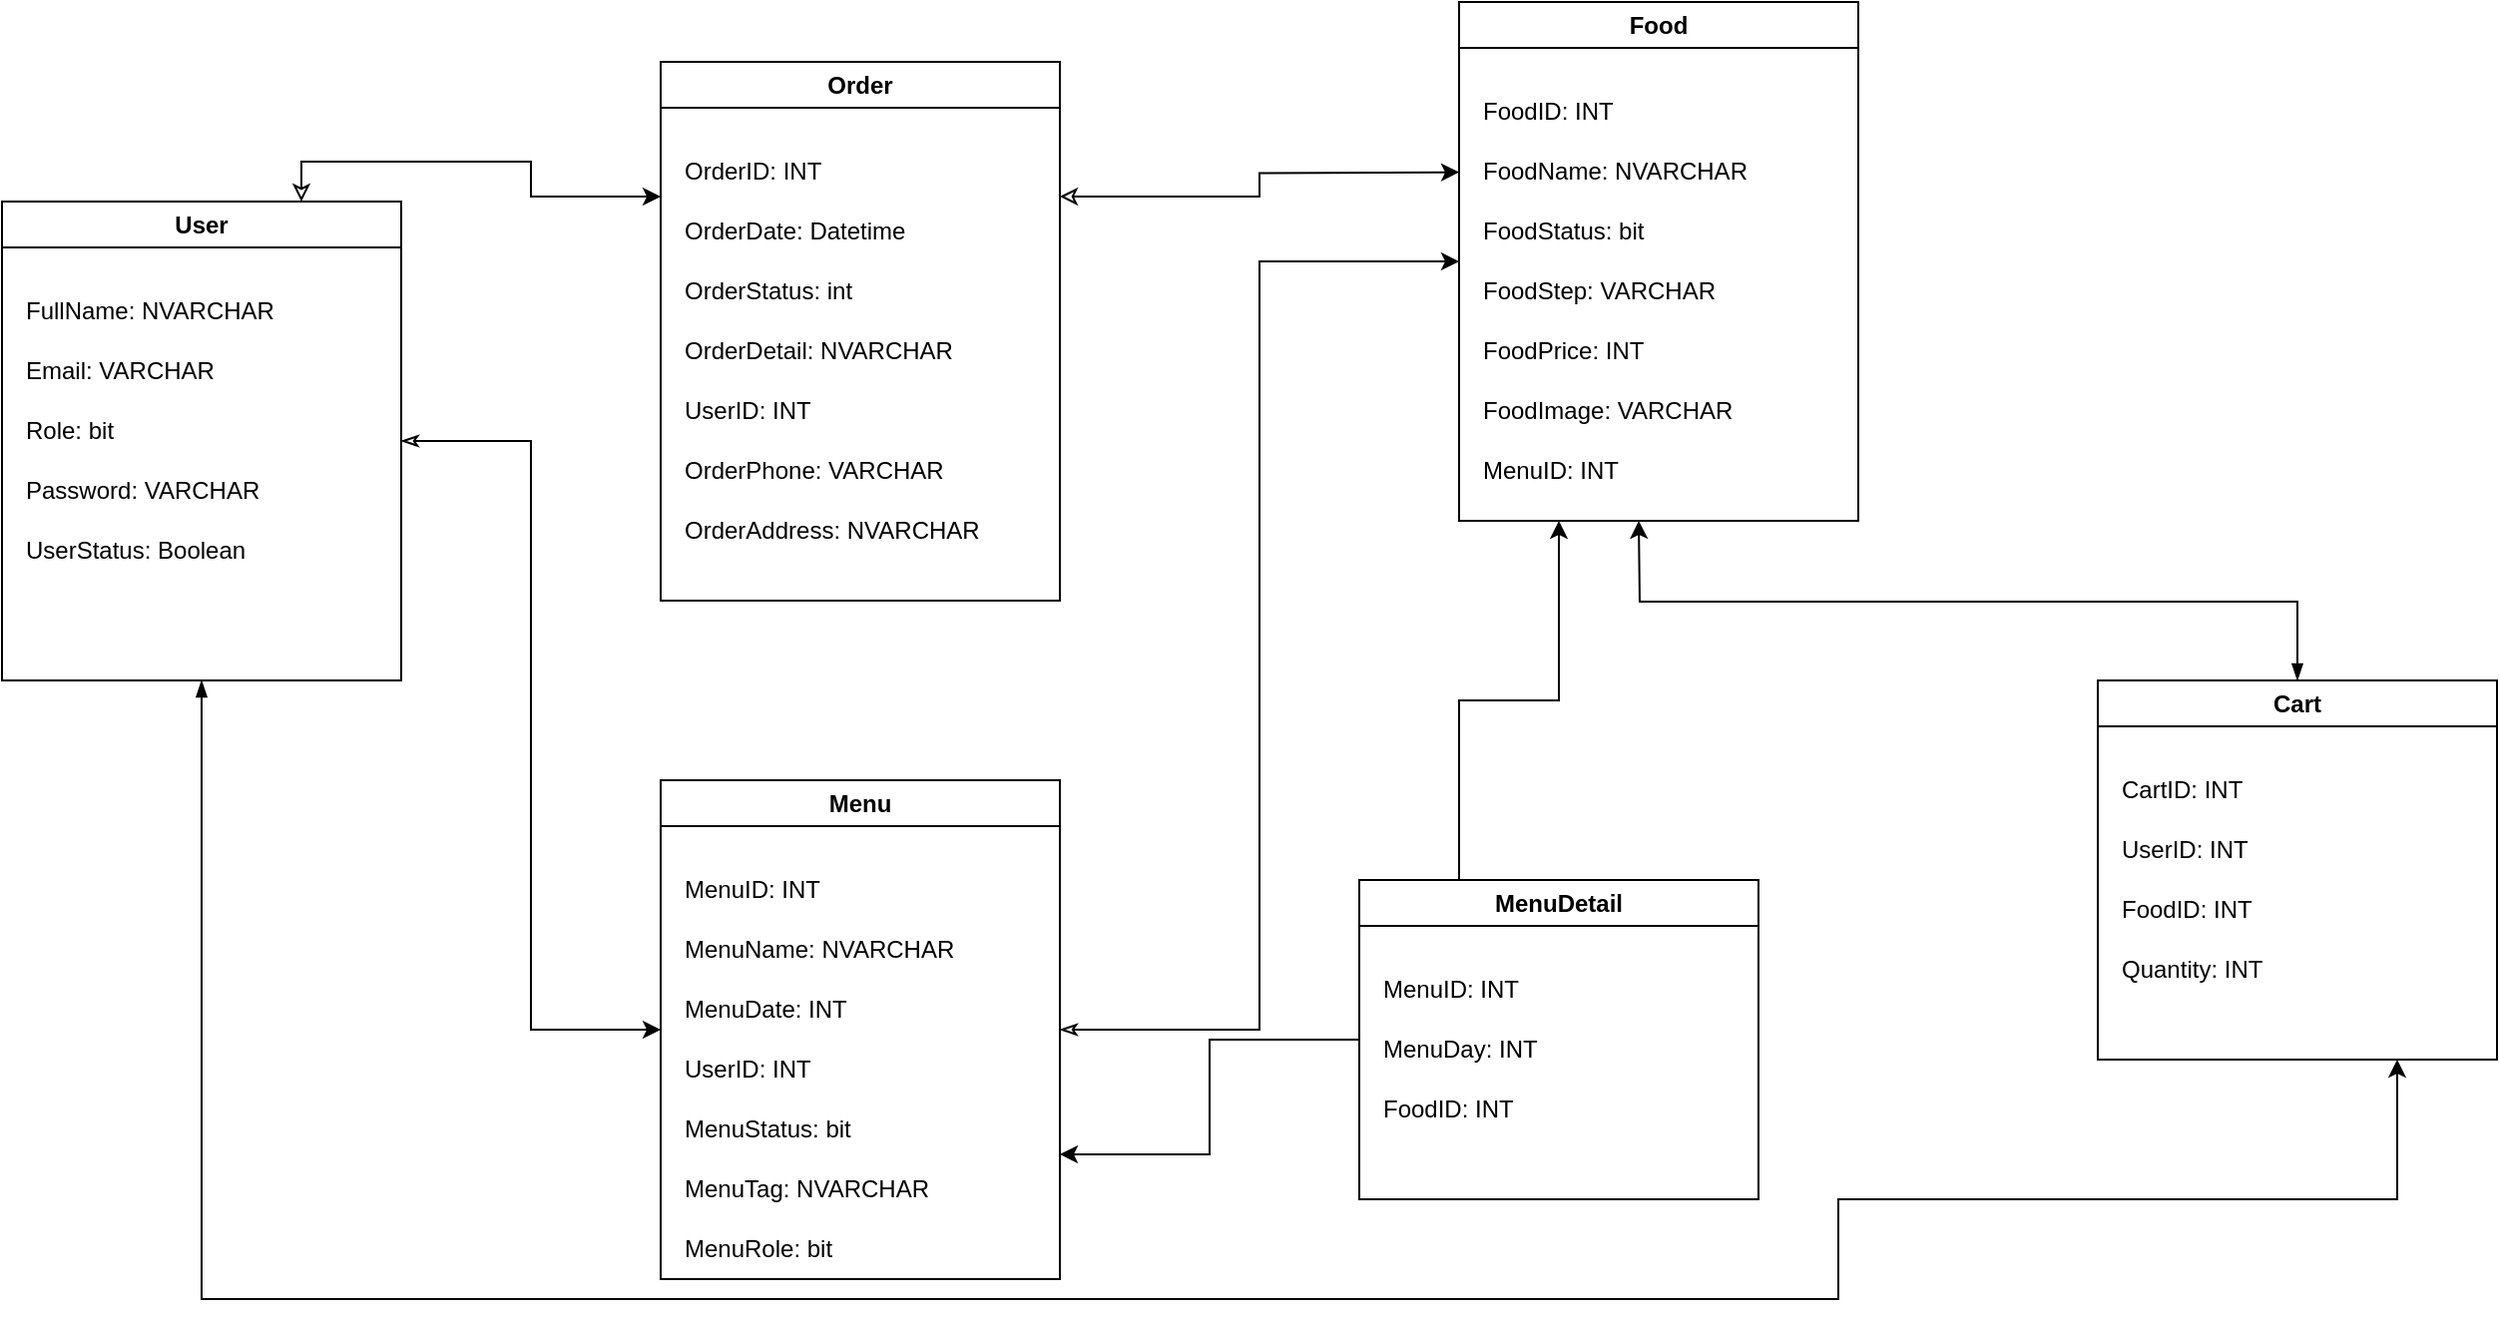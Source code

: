 <mxfile version="24.1.0" type="device">
  <diagram id="C5RBs43oDa-KdzZeNtuy" name="Page-1">
    <mxGraphModel dx="867" dy="827" grid="1" gridSize="10" guides="1" tooltips="1" connect="1" arrows="1" fold="1" page="1" pageScale="1" pageWidth="700" pageHeight="1000" math="0" shadow="0">
      <root>
        <mxCell id="WIyWlLk6GJQsqaUBKTNV-0" />
        <mxCell id="WIyWlLk6GJQsqaUBKTNV-1" parent="WIyWlLk6GJQsqaUBKTNV-0" />
        <mxCell id="eBe9NrjVwhEct2kou5ef-25" style="edgeStyle=orthogonalEdgeStyle;rounded=0;orthogonalLoop=1;jettySize=auto;html=1;exitX=0.75;exitY=0;exitDx=0;exitDy=0;entryX=0;entryY=0.25;entryDx=0;entryDy=0;startArrow=classic;startFill=0;" parent="WIyWlLk6GJQsqaUBKTNV-1" source="wlzenyJbIIAM9l0T2x9z-0" target="eBe9NrjVwhEct2kou5ef-16" edge="1">
          <mxGeometry relative="1" as="geometry" />
        </mxCell>
        <mxCell id="eBe9NrjVwhEct2kou5ef-26" style="edgeStyle=orthogonalEdgeStyle;rounded=0;orthogonalLoop=1;jettySize=auto;html=1;exitX=1;exitY=0.5;exitDx=0;exitDy=0;entryX=0;entryY=0.5;entryDx=0;entryDy=0;startArrow=classicThin;startFill=0;" parent="WIyWlLk6GJQsqaUBKTNV-1" source="wlzenyJbIIAM9l0T2x9z-0" target="wlzenyJbIIAM9l0T2x9z-10" edge="1">
          <mxGeometry relative="1" as="geometry" />
        </mxCell>
        <mxCell id="eBe9NrjVwhEct2kou5ef-47" style="edgeStyle=orthogonalEdgeStyle;rounded=0;orthogonalLoop=1;jettySize=auto;html=1;exitX=0.5;exitY=1;exitDx=0;exitDy=0;entryX=0.75;entryY=1;entryDx=0;entryDy=0;startArrow=blockThin;startFill=1;" parent="WIyWlLk6GJQsqaUBKTNV-1" source="wlzenyJbIIAM9l0T2x9z-0" target="eBe9NrjVwhEct2kou5ef-30" edge="1">
          <mxGeometry relative="1" as="geometry">
            <Array as="points">
              <mxPoint x="210" y="740" />
              <mxPoint x="1030" y="740" />
              <mxPoint x="1030" y="690" />
              <mxPoint x="1310" y="690" />
            </Array>
          </mxGeometry>
        </mxCell>
        <mxCell id="wlzenyJbIIAM9l0T2x9z-0" value="User" style="swimlane;whiteSpace=wrap;html=1;" parent="WIyWlLk6GJQsqaUBKTNV-1" vertex="1">
          <mxGeometry x="110" y="190" width="200" height="240" as="geometry" />
        </mxCell>
        <mxCell id="wlzenyJbIIAM9l0T2x9z-3" value="FullName: NVARCHAR" style="text;html=1;align=left;verticalAlign=middle;whiteSpace=wrap;rounded=0;" parent="wlzenyJbIIAM9l0T2x9z-0" vertex="1">
          <mxGeometry x="10" y="40" width="160" height="30" as="geometry" />
        </mxCell>
        <mxCell id="wlzenyJbIIAM9l0T2x9z-4" value="Email: VARCHAR" style="text;html=1;align=left;verticalAlign=middle;whiteSpace=wrap;rounded=0;" parent="wlzenyJbIIAM9l0T2x9z-0" vertex="1">
          <mxGeometry x="10" y="70" width="160" height="30" as="geometry" />
        </mxCell>
        <mxCell id="wlzenyJbIIAM9l0T2x9z-5" value="Role: bit" style="text;html=1;align=left;verticalAlign=middle;whiteSpace=wrap;rounded=0;" parent="wlzenyJbIIAM9l0T2x9z-0" vertex="1">
          <mxGeometry x="10" y="100" width="160" height="30" as="geometry" />
        </mxCell>
        <mxCell id="wlzenyJbIIAM9l0T2x9z-6" value="Password: VARCHAR" style="text;html=1;align=left;verticalAlign=middle;whiteSpace=wrap;rounded=0;" parent="wlzenyJbIIAM9l0T2x9z-0" vertex="1">
          <mxGeometry x="10" y="130" width="160" height="30" as="geometry" />
        </mxCell>
        <mxCell id="wlzenyJbIIAM9l0T2x9z-9" value="UserStatus: Boolean" style="text;html=1;align=left;verticalAlign=middle;whiteSpace=wrap;rounded=0;" parent="wlzenyJbIIAM9l0T2x9z-0" vertex="1">
          <mxGeometry x="10" y="160" width="160" height="30" as="geometry" />
        </mxCell>
        <mxCell id="eBe9NrjVwhEct2kou5ef-28" style="edgeStyle=orthogonalEdgeStyle;rounded=0;orthogonalLoop=1;jettySize=auto;html=1;exitX=1;exitY=0.5;exitDx=0;exitDy=0;entryX=0;entryY=0.5;entryDx=0;entryDy=0;startArrow=classicThin;startFill=0;" parent="WIyWlLk6GJQsqaUBKTNV-1" source="wlzenyJbIIAM9l0T2x9z-10" target="eBe9NrjVwhEct2kou5ef-0" edge="1">
          <mxGeometry relative="1" as="geometry" />
        </mxCell>
        <mxCell id="wlzenyJbIIAM9l0T2x9z-10" value="Menu" style="swimlane;whiteSpace=wrap;html=1;" parent="WIyWlLk6GJQsqaUBKTNV-1" vertex="1">
          <mxGeometry x="440" y="480" width="200" height="250" as="geometry" />
        </mxCell>
        <mxCell id="wlzenyJbIIAM9l0T2x9z-11" value="MenuID: INT" style="text;html=1;align=left;verticalAlign=middle;whiteSpace=wrap;rounded=0;" parent="wlzenyJbIIAM9l0T2x9z-10" vertex="1">
          <mxGeometry x="10" y="40" width="160" height="30" as="geometry" />
        </mxCell>
        <mxCell id="wlzenyJbIIAM9l0T2x9z-13" value="MenuDate: INT" style="text;html=1;align=left;verticalAlign=middle;whiteSpace=wrap;rounded=0;" parent="wlzenyJbIIAM9l0T2x9z-10" vertex="1">
          <mxGeometry x="10" y="100" width="160" height="30" as="geometry" />
        </mxCell>
        <mxCell id="wlzenyJbIIAM9l0T2x9z-14" value="UserID: INT" style="text;html=1;align=left;verticalAlign=middle;whiteSpace=wrap;rounded=0;" parent="wlzenyJbIIAM9l0T2x9z-10" vertex="1">
          <mxGeometry x="10" y="130" width="160" height="30" as="geometry" />
        </mxCell>
        <mxCell id="2pTqiuVihy7p_YKLxnr8-0" value="MenuName: NVARCHAR" style="text;html=1;align=left;verticalAlign=middle;whiteSpace=wrap;rounded=0;" parent="wlzenyJbIIAM9l0T2x9z-10" vertex="1">
          <mxGeometry x="10" y="70" width="160" height="30" as="geometry" />
        </mxCell>
        <mxCell id="2pTqiuVihy7p_YKLxnr8-1" value="MenuStatus: bit" style="text;html=1;align=left;verticalAlign=middle;whiteSpace=wrap;rounded=0;" parent="wlzenyJbIIAM9l0T2x9z-10" vertex="1">
          <mxGeometry x="10" y="160" width="160" height="30" as="geometry" />
        </mxCell>
        <mxCell id="q6uzo9C-Sv_VozJGh8H0-0" value="MenuTag: NVARCHAR" style="text;html=1;align=left;verticalAlign=middle;whiteSpace=wrap;rounded=0;" parent="wlzenyJbIIAM9l0T2x9z-10" vertex="1">
          <mxGeometry x="10" y="190" width="160" height="30" as="geometry" />
        </mxCell>
        <mxCell id="o4VuAXOLUMuQ_52cpI4a-2" value="MenuRole: bit" style="text;html=1;align=left;verticalAlign=middle;whiteSpace=wrap;rounded=0;" vertex="1" parent="wlzenyJbIIAM9l0T2x9z-10">
          <mxGeometry x="10" y="220" width="160" height="30" as="geometry" />
        </mxCell>
        <mxCell id="eBe9NrjVwhEct2kou5ef-0" value="Food" style="swimlane;whiteSpace=wrap;html=1;" parent="WIyWlLk6GJQsqaUBKTNV-1" vertex="1">
          <mxGeometry x="840" y="90" width="200" height="260" as="geometry" />
        </mxCell>
        <mxCell id="eBe9NrjVwhEct2kou5ef-1" value="FoodID: INT" style="text;html=1;align=left;verticalAlign=middle;whiteSpace=wrap;rounded=0;" parent="eBe9NrjVwhEct2kou5ef-0" vertex="1">
          <mxGeometry x="10" y="40" width="160" height="30" as="geometry" />
        </mxCell>
        <mxCell id="eBe9NrjVwhEct2kou5ef-2" value="FoodName: NVARCHAR" style="text;html=1;align=left;verticalAlign=middle;whiteSpace=wrap;rounded=0;" parent="eBe9NrjVwhEct2kou5ef-0" vertex="1">
          <mxGeometry x="10" y="70" width="160" height="30" as="geometry" />
        </mxCell>
        <mxCell id="eBe9NrjVwhEct2kou5ef-3" value="FoodStatus: bit" style="text;html=1;align=left;verticalAlign=middle;whiteSpace=wrap;rounded=0;" parent="eBe9NrjVwhEct2kou5ef-0" vertex="1">
          <mxGeometry x="10" y="100" width="160" height="30" as="geometry" />
        </mxCell>
        <mxCell id="eBe9NrjVwhEct2kou5ef-5" value="FoodStep: VARCHAR" style="text;html=1;align=left;verticalAlign=middle;whiteSpace=wrap;rounded=0;" parent="eBe9NrjVwhEct2kou5ef-0" vertex="1">
          <mxGeometry x="10" y="130" width="160" height="30" as="geometry" />
        </mxCell>
        <mxCell id="eBe9NrjVwhEct2kou5ef-15" value="FoodPrice: INT" style="text;html=1;align=left;verticalAlign=middle;whiteSpace=wrap;rounded=0;" parent="eBe9NrjVwhEct2kou5ef-0" vertex="1">
          <mxGeometry x="10" y="160" width="160" height="30" as="geometry" />
        </mxCell>
        <mxCell id="iK7r8L6nQ7AS_cM26z_x-0" value="FoodImage: VARCHAR" style="text;html=1;align=left;verticalAlign=middle;whiteSpace=wrap;rounded=0;" parent="eBe9NrjVwhEct2kou5ef-0" vertex="1">
          <mxGeometry x="10" y="190" width="160" height="30" as="geometry" />
        </mxCell>
        <mxCell id="o4VuAXOLUMuQ_52cpI4a-3" value="MenuID: INT" style="text;html=1;align=left;verticalAlign=middle;whiteSpace=wrap;rounded=0;" vertex="1" parent="eBe9NrjVwhEct2kou5ef-0">
          <mxGeometry x="10" y="220" width="160" height="30" as="geometry" />
        </mxCell>
        <mxCell id="eBe9NrjVwhEct2kou5ef-27" style="edgeStyle=orthogonalEdgeStyle;rounded=0;orthogonalLoop=1;jettySize=auto;html=1;exitX=1;exitY=0.25;exitDx=0;exitDy=0;startArrow=classic;startFill=0;" parent="WIyWlLk6GJQsqaUBKTNV-1" source="eBe9NrjVwhEct2kou5ef-16" edge="1">
          <mxGeometry relative="1" as="geometry">
            <mxPoint x="840" y="175.308" as="targetPoint" />
          </mxGeometry>
        </mxCell>
        <mxCell id="eBe9NrjVwhEct2kou5ef-16" value="Order" style="swimlane;whiteSpace=wrap;html=1;" parent="WIyWlLk6GJQsqaUBKTNV-1" vertex="1">
          <mxGeometry x="440" y="120" width="200" height="270" as="geometry" />
        </mxCell>
        <mxCell id="eBe9NrjVwhEct2kou5ef-17" value="OrderID: INT" style="text;html=1;align=left;verticalAlign=middle;whiteSpace=wrap;rounded=0;" parent="eBe9NrjVwhEct2kou5ef-16" vertex="1">
          <mxGeometry x="10" y="40" width="160" height="30" as="geometry" />
        </mxCell>
        <mxCell id="eBe9NrjVwhEct2kou5ef-18" value="OrderDate: Datetime" style="text;html=1;align=left;verticalAlign=middle;whiteSpace=wrap;rounded=0;" parent="eBe9NrjVwhEct2kou5ef-16" vertex="1">
          <mxGeometry x="10" y="70" width="160" height="30" as="geometry" />
        </mxCell>
        <mxCell id="eBe9NrjVwhEct2kou5ef-19" value="OrderStatus: int" style="text;html=1;align=left;verticalAlign=middle;whiteSpace=wrap;rounded=0;" parent="eBe9NrjVwhEct2kou5ef-16" vertex="1">
          <mxGeometry x="10" y="100" width="160" height="30" as="geometry" />
        </mxCell>
        <mxCell id="eBe9NrjVwhEct2kou5ef-20" value="OrderDetail: NVARCHAR" style="text;html=1;align=left;verticalAlign=middle;whiteSpace=wrap;rounded=0;" parent="eBe9NrjVwhEct2kou5ef-16" vertex="1">
          <mxGeometry x="10" y="130" width="160" height="30" as="geometry" />
        </mxCell>
        <mxCell id="eBe9NrjVwhEct2kou5ef-21" value="UserID: INT" style="text;html=1;align=left;verticalAlign=middle;whiteSpace=wrap;rounded=0;" parent="eBe9NrjVwhEct2kou5ef-16" vertex="1">
          <mxGeometry x="10" y="160" width="160" height="30" as="geometry" />
        </mxCell>
        <mxCell id="o4VuAXOLUMuQ_52cpI4a-0" value="OrderPhone: VARCHAR" style="text;html=1;align=left;verticalAlign=middle;whiteSpace=wrap;rounded=0;" vertex="1" parent="eBe9NrjVwhEct2kou5ef-16">
          <mxGeometry x="10" y="190" width="160" height="30" as="geometry" />
        </mxCell>
        <mxCell id="o4VuAXOLUMuQ_52cpI4a-1" value="OrderAddress: NVARCHAR" style="text;html=1;align=left;verticalAlign=middle;whiteSpace=wrap;rounded=0;" vertex="1" parent="eBe9NrjVwhEct2kou5ef-16">
          <mxGeometry x="10" y="220" width="160" height="30" as="geometry" />
        </mxCell>
        <mxCell id="eBe9NrjVwhEct2kou5ef-48" style="edgeStyle=orthogonalEdgeStyle;rounded=0;orthogonalLoop=1;jettySize=auto;html=1;exitX=0.5;exitY=0;exitDx=0;exitDy=0;startArrow=blockThin;startFill=1;" parent="WIyWlLk6GJQsqaUBKTNV-1" source="eBe9NrjVwhEct2kou5ef-30" edge="1">
          <mxGeometry relative="1" as="geometry">
            <mxPoint x="930" y="350" as="targetPoint" />
          </mxGeometry>
        </mxCell>
        <mxCell id="eBe9NrjVwhEct2kou5ef-30" value="Cart" style="swimlane;whiteSpace=wrap;html=1;" parent="WIyWlLk6GJQsqaUBKTNV-1" vertex="1">
          <mxGeometry x="1160" y="430" width="200" height="190" as="geometry" />
        </mxCell>
        <mxCell id="eBe9NrjVwhEct2kou5ef-31" value="CartID: INT" style="text;html=1;align=left;verticalAlign=middle;whiteSpace=wrap;rounded=0;" parent="eBe9NrjVwhEct2kou5ef-30" vertex="1">
          <mxGeometry x="10" y="40" width="160" height="30" as="geometry" />
        </mxCell>
        <mxCell id="eBe9NrjVwhEct2kou5ef-32" value="UserID: INT" style="text;html=1;align=left;verticalAlign=middle;whiteSpace=wrap;rounded=0;" parent="eBe9NrjVwhEct2kou5ef-30" vertex="1">
          <mxGeometry x="10" y="70" width="160" height="30" as="geometry" />
        </mxCell>
        <mxCell id="eBe9NrjVwhEct2kou5ef-33" value="FoodID: INT" style="text;html=1;align=left;verticalAlign=middle;whiteSpace=wrap;rounded=0;" parent="eBe9NrjVwhEct2kou5ef-30" vertex="1">
          <mxGeometry x="10" y="100" width="160" height="30" as="geometry" />
        </mxCell>
        <mxCell id="nrRDrl95SVB0rjQ9r-i_-12" value="Quantity: INT" style="text;html=1;align=left;verticalAlign=middle;whiteSpace=wrap;rounded=0;" parent="eBe9NrjVwhEct2kou5ef-30" vertex="1">
          <mxGeometry x="10" y="130" width="160" height="30" as="geometry" />
        </mxCell>
        <mxCell id="q6uzo9C-Sv_VozJGh8H0-8" style="edgeStyle=orthogonalEdgeStyle;rounded=0;orthogonalLoop=1;jettySize=auto;html=1;exitX=0;exitY=0.5;exitDx=0;exitDy=0;entryX=1;entryY=0.75;entryDx=0;entryDy=0;" parent="WIyWlLk6GJQsqaUBKTNV-1" source="q6uzo9C-Sv_VozJGh8H0-1" target="wlzenyJbIIAM9l0T2x9z-10" edge="1">
          <mxGeometry relative="1" as="geometry" />
        </mxCell>
        <mxCell id="q6uzo9C-Sv_VozJGh8H0-9" style="edgeStyle=orthogonalEdgeStyle;rounded=0;orthogonalLoop=1;jettySize=auto;html=1;exitX=0.25;exitY=0;exitDx=0;exitDy=0;entryX=0.25;entryY=1;entryDx=0;entryDy=0;" parent="WIyWlLk6GJQsqaUBKTNV-1" source="q6uzo9C-Sv_VozJGh8H0-1" target="eBe9NrjVwhEct2kou5ef-0" edge="1">
          <mxGeometry relative="1" as="geometry" />
        </mxCell>
        <mxCell id="q6uzo9C-Sv_VozJGh8H0-1" value="MenuDetail" style="swimlane;whiteSpace=wrap;html=1;" parent="WIyWlLk6GJQsqaUBKTNV-1" vertex="1">
          <mxGeometry x="790" y="530" width="200" height="160" as="geometry" />
        </mxCell>
        <mxCell id="q6uzo9C-Sv_VozJGh8H0-2" value="MenuID: INT" style="text;html=1;align=left;verticalAlign=middle;whiteSpace=wrap;rounded=0;" parent="q6uzo9C-Sv_VozJGh8H0-1" vertex="1">
          <mxGeometry x="10" y="40" width="160" height="30" as="geometry" />
        </mxCell>
        <mxCell id="q6uzo9C-Sv_VozJGh8H0-3" value="FoodID: INT" style="text;html=1;align=left;verticalAlign=middle;whiteSpace=wrap;rounded=0;" parent="q6uzo9C-Sv_VozJGh8H0-1" vertex="1">
          <mxGeometry x="10" y="100" width="160" height="30" as="geometry" />
        </mxCell>
        <mxCell id="q6uzo9C-Sv_VozJGh8H0-5" value="MenuDay: INT" style="text;html=1;align=left;verticalAlign=middle;whiteSpace=wrap;rounded=0;" parent="q6uzo9C-Sv_VozJGh8H0-1" vertex="1">
          <mxGeometry x="10" y="70" width="160" height="30" as="geometry" />
        </mxCell>
      </root>
    </mxGraphModel>
  </diagram>
</mxfile>
